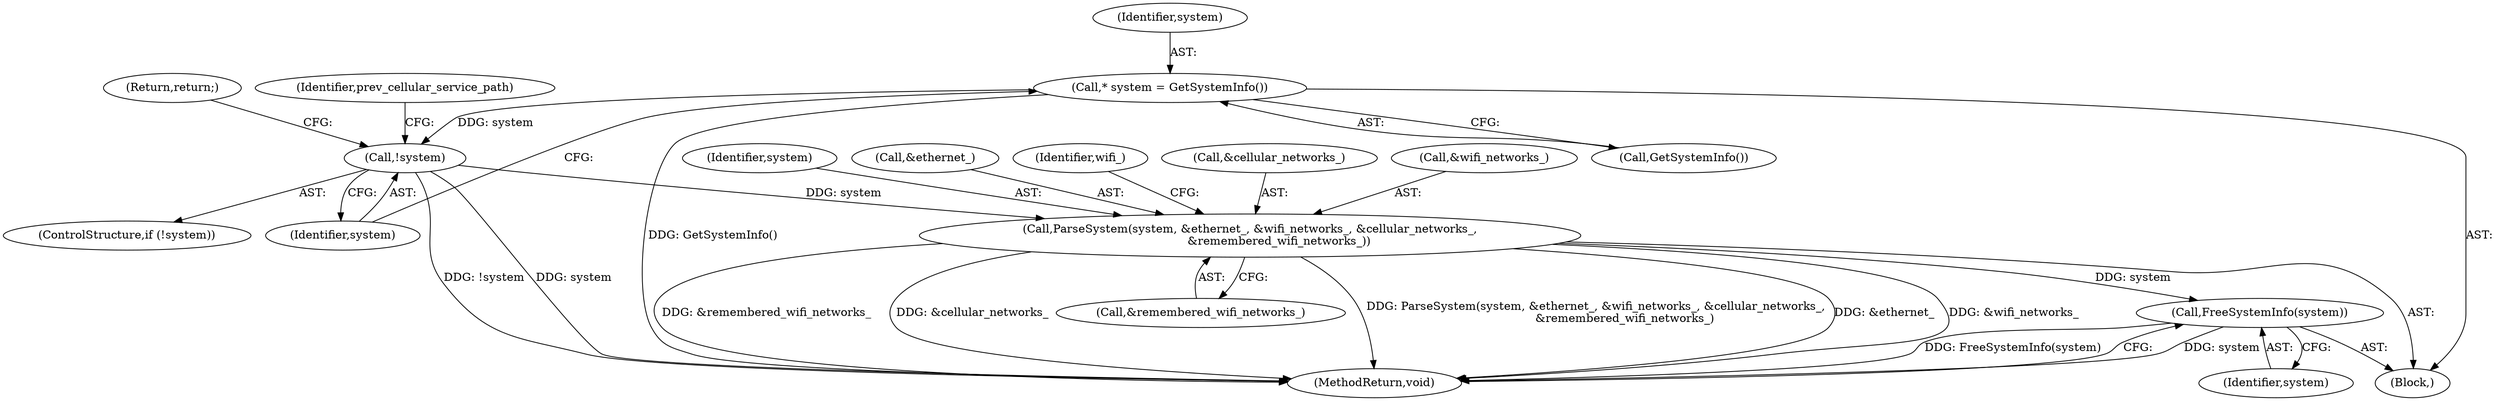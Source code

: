 digraph "0_Chrome_a3e2afaedd8190398ae45ccef34fcdee00fb19aa@API" {
"1000118" [label="(Call,* system = GetSystemInfo())"];
"1000122" [label="(Call,!system)"];
"1000133" [label="(Call,ParseSystem(system, &ethernet_, &wifi_networks_, &cellular_networks_,\n                &remembered_wifi_networks_))"];
"1000224" [label="(Call,FreeSystemInfo(system))"];
"1000124" [label="(Return,return;)"];
"1000226" [label="(MethodReturn,void)"];
"1000121" [label="(ControlStructure,if (!system))"];
"1000141" [label="(Call,&remembered_wifi_networks_)"];
"1000139" [label="(Call,&cellular_networks_)"];
"1000133" [label="(Call,ParseSystem(system, &ethernet_, &wifi_networks_, &cellular_networks_,\n                &remembered_wifi_networks_))"];
"1000137" [label="(Call,&wifi_networks_)"];
"1000118" [label="(Call,* system = GetSystemInfo())"];
"1000127" [label="(Identifier,prev_cellular_service_path)"];
"1000224" [label="(Call,FreeSystemInfo(system))"];
"1000120" [label="(Call,GetSystemInfo())"];
"1000134" [label="(Identifier,system)"];
"1000119" [label="(Identifier,system)"];
"1000135" [label="(Call,&ethernet_)"];
"1000103" [label="(Block,)"];
"1000144" [label="(Identifier,wifi_)"];
"1000122" [label="(Call,!system)"];
"1000225" [label="(Identifier,system)"];
"1000123" [label="(Identifier,system)"];
"1000118" -> "1000103"  [label="AST: "];
"1000118" -> "1000120"  [label="CFG: "];
"1000119" -> "1000118"  [label="AST: "];
"1000120" -> "1000118"  [label="AST: "];
"1000123" -> "1000118"  [label="CFG: "];
"1000118" -> "1000226"  [label="DDG: GetSystemInfo()"];
"1000118" -> "1000122"  [label="DDG: system"];
"1000122" -> "1000121"  [label="AST: "];
"1000122" -> "1000123"  [label="CFG: "];
"1000123" -> "1000122"  [label="AST: "];
"1000124" -> "1000122"  [label="CFG: "];
"1000127" -> "1000122"  [label="CFG: "];
"1000122" -> "1000226"  [label="DDG: system"];
"1000122" -> "1000226"  [label="DDG: !system"];
"1000122" -> "1000133"  [label="DDG: system"];
"1000133" -> "1000103"  [label="AST: "];
"1000133" -> "1000141"  [label="CFG: "];
"1000134" -> "1000133"  [label="AST: "];
"1000135" -> "1000133"  [label="AST: "];
"1000137" -> "1000133"  [label="AST: "];
"1000139" -> "1000133"  [label="AST: "];
"1000141" -> "1000133"  [label="AST: "];
"1000144" -> "1000133"  [label="CFG: "];
"1000133" -> "1000226"  [label="DDG: &remembered_wifi_networks_"];
"1000133" -> "1000226"  [label="DDG: &cellular_networks_"];
"1000133" -> "1000226"  [label="DDG: ParseSystem(system, &ethernet_, &wifi_networks_, &cellular_networks_,\n                &remembered_wifi_networks_)"];
"1000133" -> "1000226"  [label="DDG: &ethernet_"];
"1000133" -> "1000226"  [label="DDG: &wifi_networks_"];
"1000133" -> "1000224"  [label="DDG: system"];
"1000224" -> "1000103"  [label="AST: "];
"1000224" -> "1000225"  [label="CFG: "];
"1000225" -> "1000224"  [label="AST: "];
"1000226" -> "1000224"  [label="CFG: "];
"1000224" -> "1000226"  [label="DDG: system"];
"1000224" -> "1000226"  [label="DDG: FreeSystemInfo(system)"];
}
